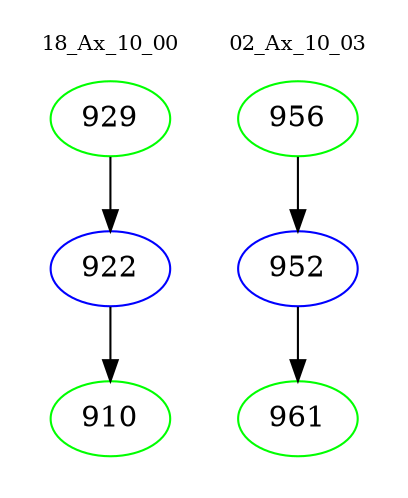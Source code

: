 digraph{
subgraph cluster_0 {
color = white
label = "18_Ax_10_00";
fontsize=10;
T0_929 [label="929", color="green"]
T0_929 -> T0_922 [color="black"]
T0_922 [label="922", color="blue"]
T0_922 -> T0_910 [color="black"]
T0_910 [label="910", color="green"]
}
subgraph cluster_1 {
color = white
label = "02_Ax_10_03";
fontsize=10;
T1_956 [label="956", color="green"]
T1_956 -> T1_952 [color="black"]
T1_952 [label="952", color="blue"]
T1_952 -> T1_961 [color="black"]
T1_961 [label="961", color="green"]
}
}
